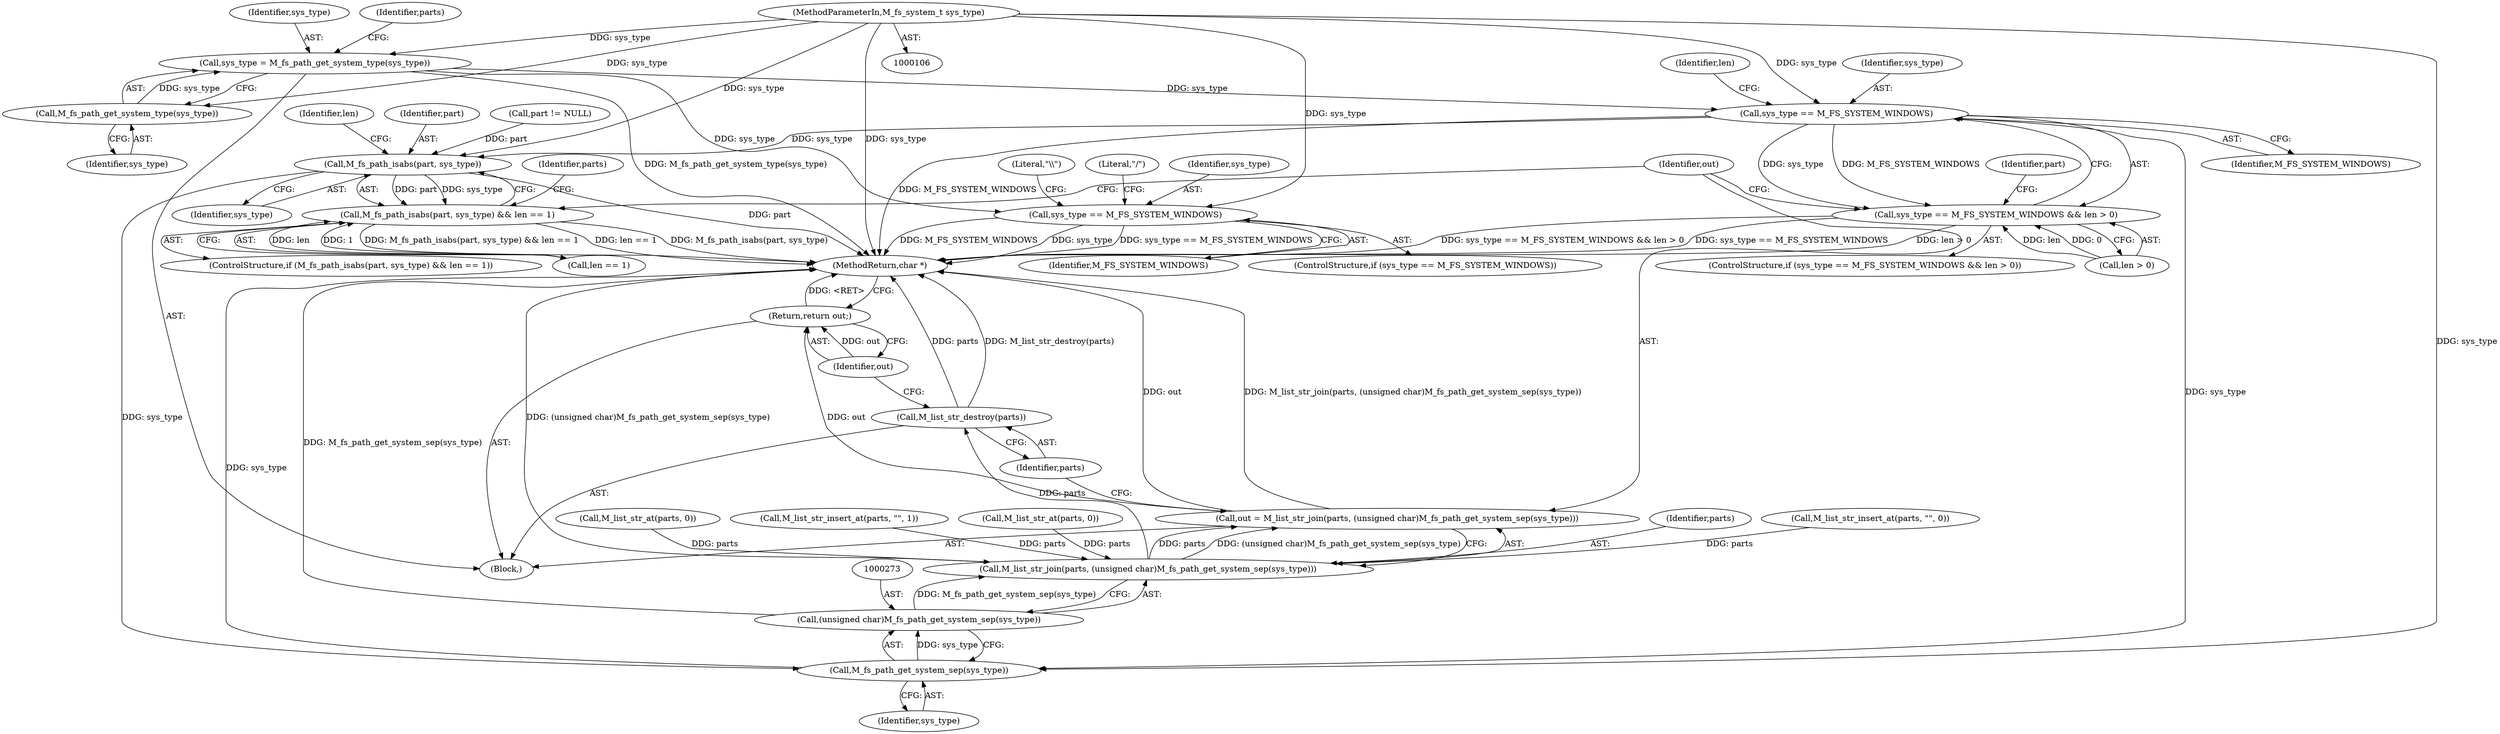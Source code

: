 digraph "0_mstdlib_db124b8f607dd0a40a9aef2d4d468fad433522a7_5@API" {
"1000134" [label="(Call,sys_type = M_fs_path_get_system_type(sys_type))"];
"1000136" [label="(Call,M_fs_path_get_system_type(sys_type))"];
"1000108" [label="(MethodParameterIn,M_fs_system_t sys_type)"];
"1000198" [label="(Call,sys_type == M_FS_SYSTEM_WINDOWS)"];
"1000210" [label="(Call,sys_type == M_FS_SYSTEM_WINDOWS)"];
"1000209" [label="(Call,sys_type == M_FS_SYSTEM_WINDOWS && len > 0)"];
"1000257" [label="(Call,M_fs_path_isabs(part, sys_type))"];
"1000256" [label="(Call,M_fs_path_isabs(part, sys_type) && len == 1)"];
"1000274" [label="(Call,M_fs_path_get_system_sep(sys_type))"];
"1000272" [label="(Call,(unsigned char)M_fs_path_get_system_sep(sys_type))"];
"1000270" [label="(Call,M_list_str_join(parts, (unsigned char)M_fs_path_get_system_sep(sys_type)))"];
"1000268" [label="(Call,out = M_list_str_join(parts, (unsigned char)M_fs_path_get_system_sep(sys_type)))"];
"1000278" [label="(Return,return out;)"];
"1000276" [label="(Call,M_list_str_destroy(parts))"];
"1000109" [label="(Block,)"];
"1000275" [label="(Identifier,sys_type)"];
"1000208" [label="(ControlStructure,if (sys_type == M_FS_SYSTEM_WINDOWS && len > 0))"];
"1000270" [label="(Call,M_list_str_join(parts, (unsigned char)M_fs_path_get_system_sep(sys_type)))"];
"1000255" [label="(ControlStructure,if (M_fs_path_isabs(part, sys_type) && len == 1))"];
"1000136" [label="(Call,M_fs_path_get_system_type(sys_type))"];
"1000210" [label="(Call,sys_type == M_FS_SYSTEM_WINDOWS)"];
"1000139" [label="(Identifier,parts)"];
"1000134" [label="(Call,sys_type = M_fs_path_get_system_type(sys_type))"];
"1000278" [label="(Return,return out;)"];
"1000213" [label="(Call,len > 0)"];
"1000276" [label="(Call,M_list_str_destroy(parts))"];
"1000260" [label="(Call,len == 1)"];
"1000274" [label="(Call,M_fs_path_get_system_sep(sys_type))"];
"1000280" [label="(MethodReturn,char *)"];
"1000271" [label="(Identifier,parts)"];
"1000256" [label="(Call,M_fs_path_isabs(part, sys_type) && len == 1)"];
"1000258" [label="(Identifier,part)"];
"1000135" [label="(Identifier,sys_type)"];
"1000204" [label="(Literal,\"\\\\\")"];
"1000137" [label="(Identifier,sys_type)"];
"1000212" [label="(Identifier,M_FS_SYSTEM_WINDOWS)"];
"1000257" [label="(Call,M_fs_path_isabs(part, sys_type))"];
"1000200" [label="(Identifier,M_FS_SYSTEM_WINDOWS)"];
"1000197" [label="(ControlStructure,if (sys_type == M_FS_SYSTEM_WINDOWS))"];
"1000209" [label="(Call,sys_type == M_FS_SYSTEM_WINDOWS && len > 0)"];
"1000269" [label="(Identifier,out)"];
"1000207" [label="(Literal,\"/\")"];
"1000198" [label="(Call,sys_type == M_FS_SYSTEM_WINDOWS)"];
"1000277" [label="(Identifier,parts)"];
"1000250" [label="(Call,M_list_str_insert_at(parts, \"\", 0))"];
"1000265" [label="(Identifier,parts)"];
"1000272" [label="(Call,(unsigned char)M_fs_path_get_system_sep(sys_type))"];
"1000279" [label="(Identifier,out)"];
"1000178" [label="(Call,M_list_str_at(parts, 0))"];
"1000264" [label="(Call,M_list_str_insert_at(parts, \"\", 1))"];
"1000199" [label="(Identifier,sys_type)"];
"1000108" [label="(MethodParameterIn,M_fs_system_t sys_type)"];
"1000232" [label="(Call,part != NULL)"];
"1000259" [label="(Identifier,sys_type)"];
"1000219" [label="(Call,M_list_str_at(parts, 0))"];
"1000268" [label="(Call,out = M_list_str_join(parts, (unsigned char)M_fs_path_get_system_sep(sys_type)))"];
"1000218" [label="(Identifier,part)"];
"1000211" [label="(Identifier,sys_type)"];
"1000214" [label="(Identifier,len)"];
"1000261" [label="(Identifier,len)"];
"1000134" -> "1000109"  [label="AST: "];
"1000134" -> "1000136"  [label="CFG: "];
"1000135" -> "1000134"  [label="AST: "];
"1000136" -> "1000134"  [label="AST: "];
"1000139" -> "1000134"  [label="CFG: "];
"1000134" -> "1000280"  [label="DDG: M_fs_path_get_system_type(sys_type)"];
"1000136" -> "1000134"  [label="DDG: sys_type"];
"1000108" -> "1000134"  [label="DDG: sys_type"];
"1000134" -> "1000198"  [label="DDG: sys_type"];
"1000134" -> "1000210"  [label="DDG: sys_type"];
"1000136" -> "1000137"  [label="CFG: "];
"1000137" -> "1000136"  [label="AST: "];
"1000108" -> "1000136"  [label="DDG: sys_type"];
"1000108" -> "1000106"  [label="AST: "];
"1000108" -> "1000280"  [label="DDG: sys_type"];
"1000108" -> "1000198"  [label="DDG: sys_type"];
"1000108" -> "1000210"  [label="DDG: sys_type"];
"1000108" -> "1000257"  [label="DDG: sys_type"];
"1000108" -> "1000274"  [label="DDG: sys_type"];
"1000198" -> "1000197"  [label="AST: "];
"1000198" -> "1000200"  [label="CFG: "];
"1000199" -> "1000198"  [label="AST: "];
"1000200" -> "1000198"  [label="AST: "];
"1000204" -> "1000198"  [label="CFG: "];
"1000207" -> "1000198"  [label="CFG: "];
"1000198" -> "1000280"  [label="DDG: M_FS_SYSTEM_WINDOWS"];
"1000198" -> "1000280"  [label="DDG: sys_type"];
"1000198" -> "1000280"  [label="DDG: sys_type == M_FS_SYSTEM_WINDOWS"];
"1000210" -> "1000209"  [label="AST: "];
"1000210" -> "1000212"  [label="CFG: "];
"1000211" -> "1000210"  [label="AST: "];
"1000212" -> "1000210"  [label="AST: "];
"1000214" -> "1000210"  [label="CFG: "];
"1000209" -> "1000210"  [label="CFG: "];
"1000210" -> "1000280"  [label="DDG: M_FS_SYSTEM_WINDOWS"];
"1000210" -> "1000209"  [label="DDG: sys_type"];
"1000210" -> "1000209"  [label="DDG: M_FS_SYSTEM_WINDOWS"];
"1000210" -> "1000257"  [label="DDG: sys_type"];
"1000210" -> "1000274"  [label="DDG: sys_type"];
"1000209" -> "1000208"  [label="AST: "];
"1000209" -> "1000213"  [label="CFG: "];
"1000213" -> "1000209"  [label="AST: "];
"1000218" -> "1000209"  [label="CFG: "];
"1000269" -> "1000209"  [label="CFG: "];
"1000209" -> "1000280"  [label="DDG: len > 0"];
"1000209" -> "1000280"  [label="DDG: sys_type == M_FS_SYSTEM_WINDOWS && len > 0"];
"1000209" -> "1000280"  [label="DDG: sys_type == M_FS_SYSTEM_WINDOWS"];
"1000213" -> "1000209"  [label="DDG: len"];
"1000213" -> "1000209"  [label="DDG: 0"];
"1000257" -> "1000256"  [label="AST: "];
"1000257" -> "1000259"  [label="CFG: "];
"1000258" -> "1000257"  [label="AST: "];
"1000259" -> "1000257"  [label="AST: "];
"1000261" -> "1000257"  [label="CFG: "];
"1000256" -> "1000257"  [label="CFG: "];
"1000257" -> "1000280"  [label="DDG: part"];
"1000257" -> "1000256"  [label="DDG: part"];
"1000257" -> "1000256"  [label="DDG: sys_type"];
"1000232" -> "1000257"  [label="DDG: part"];
"1000257" -> "1000274"  [label="DDG: sys_type"];
"1000256" -> "1000255"  [label="AST: "];
"1000256" -> "1000260"  [label="CFG: "];
"1000260" -> "1000256"  [label="AST: "];
"1000265" -> "1000256"  [label="CFG: "];
"1000269" -> "1000256"  [label="CFG: "];
"1000256" -> "1000280"  [label="DDG: len == 1"];
"1000256" -> "1000280"  [label="DDG: M_fs_path_isabs(part, sys_type)"];
"1000256" -> "1000280"  [label="DDG: M_fs_path_isabs(part, sys_type) && len == 1"];
"1000260" -> "1000256"  [label="DDG: len"];
"1000260" -> "1000256"  [label="DDG: 1"];
"1000274" -> "1000272"  [label="AST: "];
"1000274" -> "1000275"  [label="CFG: "];
"1000275" -> "1000274"  [label="AST: "];
"1000272" -> "1000274"  [label="CFG: "];
"1000274" -> "1000280"  [label="DDG: sys_type"];
"1000274" -> "1000272"  [label="DDG: sys_type"];
"1000272" -> "1000270"  [label="AST: "];
"1000273" -> "1000272"  [label="AST: "];
"1000270" -> "1000272"  [label="CFG: "];
"1000272" -> "1000280"  [label="DDG: M_fs_path_get_system_sep(sys_type)"];
"1000272" -> "1000270"  [label="DDG: M_fs_path_get_system_sep(sys_type)"];
"1000270" -> "1000268"  [label="AST: "];
"1000271" -> "1000270"  [label="AST: "];
"1000268" -> "1000270"  [label="CFG: "];
"1000270" -> "1000280"  [label="DDG: (unsigned char)M_fs_path_get_system_sep(sys_type)"];
"1000270" -> "1000268"  [label="DDG: parts"];
"1000270" -> "1000268"  [label="DDG: (unsigned char)M_fs_path_get_system_sep(sys_type)"];
"1000250" -> "1000270"  [label="DDG: parts"];
"1000178" -> "1000270"  [label="DDG: parts"];
"1000264" -> "1000270"  [label="DDG: parts"];
"1000219" -> "1000270"  [label="DDG: parts"];
"1000270" -> "1000276"  [label="DDG: parts"];
"1000268" -> "1000109"  [label="AST: "];
"1000269" -> "1000268"  [label="AST: "];
"1000277" -> "1000268"  [label="CFG: "];
"1000268" -> "1000280"  [label="DDG: out"];
"1000268" -> "1000280"  [label="DDG: M_list_str_join(parts, (unsigned char)M_fs_path_get_system_sep(sys_type))"];
"1000268" -> "1000278"  [label="DDG: out"];
"1000278" -> "1000109"  [label="AST: "];
"1000278" -> "1000279"  [label="CFG: "];
"1000279" -> "1000278"  [label="AST: "];
"1000280" -> "1000278"  [label="CFG: "];
"1000278" -> "1000280"  [label="DDG: <RET>"];
"1000279" -> "1000278"  [label="DDG: out"];
"1000276" -> "1000109"  [label="AST: "];
"1000276" -> "1000277"  [label="CFG: "];
"1000277" -> "1000276"  [label="AST: "];
"1000279" -> "1000276"  [label="CFG: "];
"1000276" -> "1000280"  [label="DDG: M_list_str_destroy(parts)"];
"1000276" -> "1000280"  [label="DDG: parts"];
}
